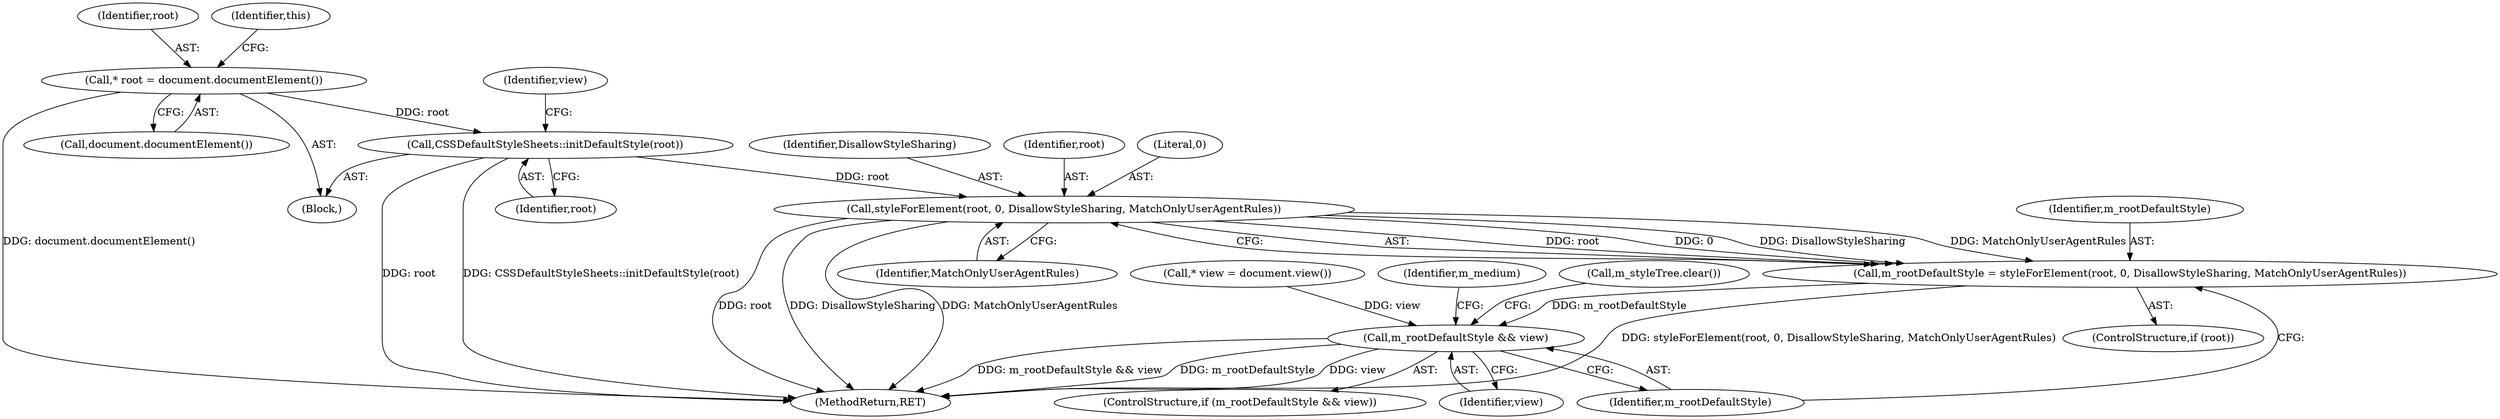 digraph "1_Chrome_4d17163f4b66be517dc49019a029e5ddbd45078c_5@pointer" {
"1000109" [label="(Call,CSSDefaultStyleSheets::initDefaultStyle(root))"];
"1000104" [label="(Call,* root = document.documentElement())"];
"1000132" [label="(Call,styleForElement(root, 0, DisallowStyleSharing, MatchOnlyUserAgentRules))"];
"1000130" [label="(Call,m_rootDefaultStyle = styleForElement(root, 0, DisallowStyleSharing, MatchOnlyUserAgentRules))"];
"1000138" [label="(Call,m_rootDefaultStyle && view)"];
"1000133" [label="(Identifier,root)"];
"1000128" [label="(ControlStructure,if (root))"];
"1000137" [label="(ControlStructure,if (m_rootDefaultStyle && view))"];
"1000134" [label="(Literal,0)"];
"1000174" [label="(MethodReturn,RET)"];
"1000140" [label="(Identifier,view)"];
"1000142" [label="(Identifier,m_medium)"];
"1000110" [label="(Identifier,root)"];
"1000105" [label="(Identifier,root)"];
"1000138" [label="(Call,m_rootDefaultStyle && view)"];
"1000108" [label="(Identifier,this)"];
"1000130" [label="(Call,m_rootDefaultStyle = styleForElement(root, 0, DisallowStyleSharing, MatchOnlyUserAgentRules))"];
"1000135" [label="(Identifier,DisallowStyleSharing)"];
"1000146" [label="(Call,m_styleTree.clear())"];
"1000106" [label="(Call,document.documentElement())"];
"1000112" [label="(Call,* view = document.view())"];
"1000139" [label="(Identifier,m_rootDefaultStyle)"];
"1000102" [label="(Block,)"];
"1000113" [label="(Identifier,view)"];
"1000109" [label="(Call,CSSDefaultStyleSheets::initDefaultStyle(root))"];
"1000132" [label="(Call,styleForElement(root, 0, DisallowStyleSharing, MatchOnlyUserAgentRules))"];
"1000131" [label="(Identifier,m_rootDefaultStyle)"];
"1000104" [label="(Call,* root = document.documentElement())"];
"1000136" [label="(Identifier,MatchOnlyUserAgentRules)"];
"1000109" -> "1000102"  [label="AST: "];
"1000109" -> "1000110"  [label="CFG: "];
"1000110" -> "1000109"  [label="AST: "];
"1000113" -> "1000109"  [label="CFG: "];
"1000109" -> "1000174"  [label="DDG: root"];
"1000109" -> "1000174"  [label="DDG: CSSDefaultStyleSheets::initDefaultStyle(root)"];
"1000104" -> "1000109"  [label="DDG: root"];
"1000109" -> "1000132"  [label="DDG: root"];
"1000104" -> "1000102"  [label="AST: "];
"1000104" -> "1000106"  [label="CFG: "];
"1000105" -> "1000104"  [label="AST: "];
"1000106" -> "1000104"  [label="AST: "];
"1000108" -> "1000104"  [label="CFG: "];
"1000104" -> "1000174"  [label="DDG: document.documentElement()"];
"1000132" -> "1000130"  [label="AST: "];
"1000132" -> "1000136"  [label="CFG: "];
"1000133" -> "1000132"  [label="AST: "];
"1000134" -> "1000132"  [label="AST: "];
"1000135" -> "1000132"  [label="AST: "];
"1000136" -> "1000132"  [label="AST: "];
"1000130" -> "1000132"  [label="CFG: "];
"1000132" -> "1000174"  [label="DDG: root"];
"1000132" -> "1000174"  [label="DDG: DisallowStyleSharing"];
"1000132" -> "1000174"  [label="DDG: MatchOnlyUserAgentRules"];
"1000132" -> "1000130"  [label="DDG: root"];
"1000132" -> "1000130"  [label="DDG: 0"];
"1000132" -> "1000130"  [label="DDG: DisallowStyleSharing"];
"1000132" -> "1000130"  [label="DDG: MatchOnlyUserAgentRules"];
"1000130" -> "1000128"  [label="AST: "];
"1000131" -> "1000130"  [label="AST: "];
"1000139" -> "1000130"  [label="CFG: "];
"1000130" -> "1000174"  [label="DDG: styleForElement(root, 0, DisallowStyleSharing, MatchOnlyUserAgentRules)"];
"1000130" -> "1000138"  [label="DDG: m_rootDefaultStyle"];
"1000138" -> "1000137"  [label="AST: "];
"1000138" -> "1000139"  [label="CFG: "];
"1000138" -> "1000140"  [label="CFG: "];
"1000139" -> "1000138"  [label="AST: "];
"1000140" -> "1000138"  [label="AST: "];
"1000142" -> "1000138"  [label="CFG: "];
"1000146" -> "1000138"  [label="CFG: "];
"1000138" -> "1000174"  [label="DDG: m_rootDefaultStyle && view"];
"1000138" -> "1000174"  [label="DDG: m_rootDefaultStyle"];
"1000138" -> "1000174"  [label="DDG: view"];
"1000112" -> "1000138"  [label="DDG: view"];
}
